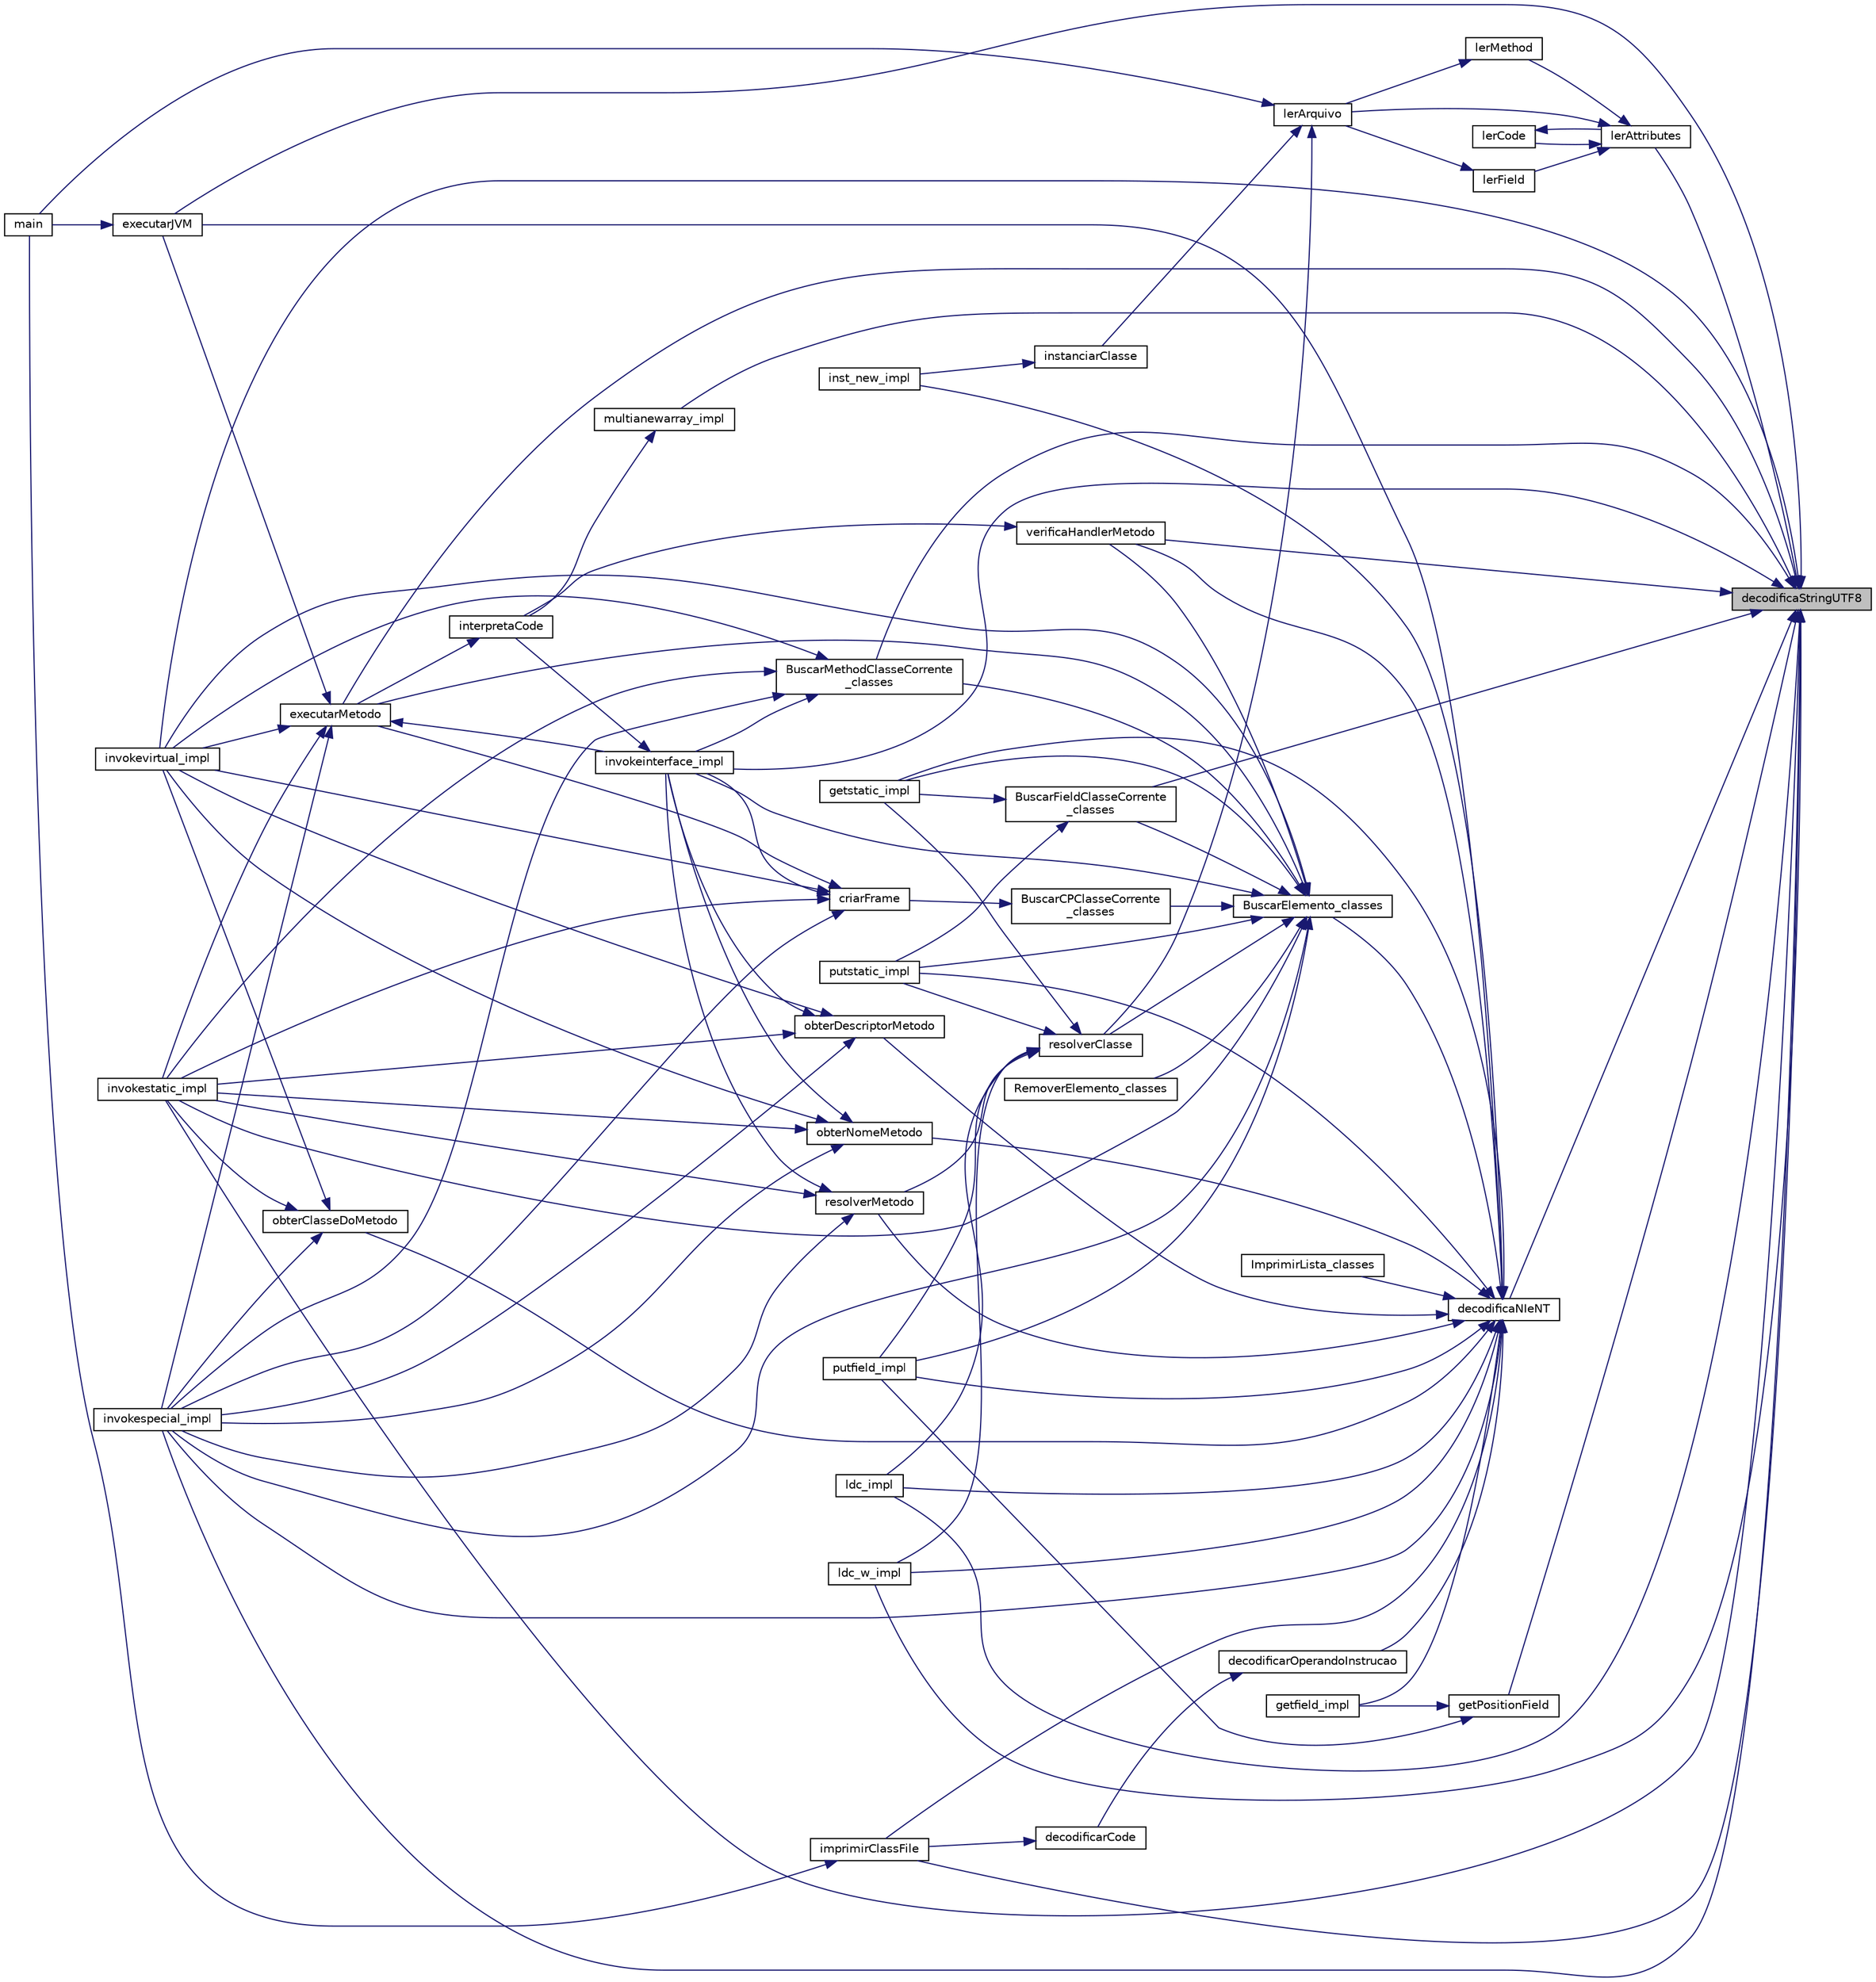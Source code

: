 digraph "decodificaStringUTF8"
{
 // LATEX_PDF_SIZE
  edge [fontname="Helvetica",fontsize="10",labelfontname="Helvetica",labelfontsize="10"];
  node [fontname="Helvetica",fontsize="10",shape=record];
  rankdir="RL";
  Node1 [label="decodificaStringUTF8",height=0.2,width=0.4,color="black", fillcolor="grey75", style="filled", fontcolor="black",tooltip="Função que retorna a string UTF8 da entrada da constant pool recebida como parâmetro."];
  Node1 -> Node2 [dir="back",color="midnightblue",fontsize="10",style="solid",fontname="Helvetica"];
  Node2 [label="BuscarFieldClasseCorrente\l_classes",height=0.2,width=0.4,color="black", fillcolor="white", style="filled",URL="$lista_classes_8c.html#a1a5037dc0d9193d1493e08677b7aac25",tooltip=" "];
  Node2 -> Node3 [dir="back",color="midnightblue",fontsize="10",style="solid",fontname="Helvetica"];
  Node3 [label="getstatic_impl",height=0.2,width=0.4,color="black", fillcolor="white", style="filled",URL="$interpretador_8c.html#aab8bb241f38d5254b4eb6a8d098bebfb",tooltip="Instrução para obter um field estático de uma classe."];
  Node2 -> Node4 [dir="back",color="midnightblue",fontsize="10",style="solid",fontname="Helvetica"];
  Node4 [label="putstatic_impl",height=0.2,width=0.4,color="black", fillcolor="white", style="filled",URL="$interpretador_8c.html#a81bc4af9e545ed38b0a62650bf2ead42",tooltip="Instrução para setar um field estático em uma classe."];
  Node1 -> Node5 [dir="back",color="midnightblue",fontsize="10",style="solid",fontname="Helvetica"];
  Node5 [label="BuscarMethodClasseCorrente\l_classes",height=0.2,width=0.4,color="black", fillcolor="white", style="filled",URL="$lista_classes_8c.html#a1991cf6b22de84411d584a69a53b89f2",tooltip=" "];
  Node5 -> Node6 [dir="back",color="midnightblue",fontsize="10",style="solid",fontname="Helvetica"];
  Node6 [label="invokeinterface_impl",height=0.2,width=0.4,color="black", fillcolor="white", style="filled",URL="$interpretador_8c.html#a35957a03e4492547d2e84aba71d83613",tooltip="Instrução para invocar um método de interface."];
  Node6 -> Node7 [dir="back",color="midnightblue",fontsize="10",style="solid",fontname="Helvetica"];
  Node7 [label="interpretaCode",height=0.2,width=0.4,color="black", fillcolor="white", style="filled",URL="$jvm_8c.html#a287ab0660848624139fcb0bafbdf4a58",tooltip="Funcao para interpretar as instrucoes do codigo de um metodo."];
  Node7 -> Node8 [dir="back",color="midnightblue",fontsize="10",style="solid",fontname="Helvetica"];
  Node8 [label="executarMetodo",height=0.2,width=0.4,color="black", fillcolor="white", style="filled",URL="$jvm_8c.html#a7597ae8a141cbaf8e5798ae021bf2d09",tooltip="Funcao para executar o codigo de um metodo."];
  Node8 -> Node9 [dir="back",color="midnightblue",fontsize="10",style="solid",fontname="Helvetica"];
  Node9 [label="executarJVM",height=0.2,width=0.4,color="black", fillcolor="white", style="filled",URL="$jvm_8c.html#a713d35f536711d10380226694fa8721b",tooltip="Funcao que inicia a interpretacao do arquivo .class."];
  Node9 -> Node10 [dir="back",color="midnightblue",fontsize="10",style="solid",fontname="Helvetica"];
  Node10 [label="main",height=0.2,width=0.4,color="black", fillcolor="white", style="filled",URL="$main_8c.html#abf9e6b7e6f15df4b525a2e7705ba3089",tooltip="Função main do programa."];
  Node8 -> Node6 [dir="back",color="midnightblue",fontsize="10",style="solid",fontname="Helvetica"];
  Node8 -> Node11 [dir="back",color="midnightblue",fontsize="10",style="solid",fontname="Helvetica"];
  Node11 [label="invokespecial_impl",height=0.2,width=0.4,color="black", fillcolor="white", style="filled",URL="$interpretador_8c.html#ac1f0ebb9e8dd948c2c9526f225e04f6f",tooltip="Instrução para invocar um método de instância."];
  Node8 -> Node12 [dir="back",color="midnightblue",fontsize="10",style="solid",fontname="Helvetica"];
  Node12 [label="invokestatic_impl",height=0.2,width=0.4,color="black", fillcolor="white", style="filled",URL="$interpretador_8c.html#ac62c789b89726a00edcab417648306be",tooltip="Instrução para invocar um método estático (método de classe)"];
  Node8 -> Node13 [dir="back",color="midnightblue",fontsize="10",style="solid",fontname="Helvetica"];
  Node13 [label="invokevirtual_impl",height=0.2,width=0.4,color="black", fillcolor="white", style="filled",URL="$interpretador_8c.html#a87210c88c859a1e732355a7ead1e2638",tooltip="Função para invocar um método de instância, geralmente utilizada para impressão em tela."];
  Node5 -> Node11 [dir="back",color="midnightblue",fontsize="10",style="solid",fontname="Helvetica"];
  Node5 -> Node12 [dir="back",color="midnightblue",fontsize="10",style="solid",fontname="Helvetica"];
  Node5 -> Node13 [dir="back",color="midnightblue",fontsize="10",style="solid",fontname="Helvetica"];
  Node1 -> Node14 [dir="back",color="midnightblue",fontsize="10",style="solid",fontname="Helvetica"];
  Node14 [label="decodificaNIeNT",height=0.2,width=0.4,color="black", fillcolor="white", style="filled",URL="$leitor_8c.html#a647bf2bd91c9d6741d5e82bad273acb0",tooltip="Função para decodificar uma entrada da Constant Pool."];
  Node14 -> Node15 [dir="back",color="midnightblue",fontsize="10",style="solid",fontname="Helvetica"];
  Node15 [label="BuscarElemento_classes",height=0.2,width=0.4,color="black", fillcolor="white", style="filled",URL="$lista_classes_8c.html#a687e56f2a089b97b91081490343e0fd6",tooltip=" "];
  Node15 -> Node16 [dir="back",color="midnightblue",fontsize="10",style="solid",fontname="Helvetica"];
  Node16 [label="BuscarCPClasseCorrente\l_classes",height=0.2,width=0.4,color="black", fillcolor="white", style="filled",URL="$lista_classes_8c.html#ad8560f0f4841666ef88a473369ce5c6f",tooltip=" "];
  Node16 -> Node17 [dir="back",color="midnightblue",fontsize="10",style="solid",fontname="Helvetica"];
  Node17 [label="criarFrame",height=0.2,width=0.4,color="black", fillcolor="white", style="filled",URL="$jvm_8c.html#a0d2b3c114cc85173078cc1d6700d2477",tooltip="Funcao para criar um frame com valores default."];
  Node17 -> Node8 [dir="back",color="midnightblue",fontsize="10",style="solid",fontname="Helvetica"];
  Node17 -> Node6 [dir="back",color="midnightblue",fontsize="10",style="solid",fontname="Helvetica"];
  Node17 -> Node11 [dir="back",color="midnightblue",fontsize="10",style="solid",fontname="Helvetica"];
  Node17 -> Node12 [dir="back",color="midnightblue",fontsize="10",style="solid",fontname="Helvetica"];
  Node17 -> Node13 [dir="back",color="midnightblue",fontsize="10",style="solid",fontname="Helvetica"];
  Node15 -> Node2 [dir="back",color="midnightblue",fontsize="10",style="solid",fontname="Helvetica"];
  Node15 -> Node5 [dir="back",color="midnightblue",fontsize="10",style="solid",fontname="Helvetica"];
  Node15 -> Node8 [dir="back",color="midnightblue",fontsize="10",style="solid",fontname="Helvetica"];
  Node15 -> Node3 [dir="back",color="midnightblue",fontsize="10",style="solid",fontname="Helvetica"];
  Node15 -> Node6 [dir="back",color="midnightblue",fontsize="10",style="solid",fontname="Helvetica"];
  Node15 -> Node11 [dir="back",color="midnightblue",fontsize="10",style="solid",fontname="Helvetica"];
  Node15 -> Node12 [dir="back",color="midnightblue",fontsize="10",style="solid",fontname="Helvetica"];
  Node15 -> Node13 [dir="back",color="midnightblue",fontsize="10",style="solid",fontname="Helvetica"];
  Node15 -> Node18 [dir="back",color="midnightblue",fontsize="10",style="solid",fontname="Helvetica"];
  Node18 [label="putfield_impl",height=0.2,width=0.4,color="black", fillcolor="white", style="filled",URL="$interpretador_8c.html#abfed0b8cbb029920687b563bcdc45637",tooltip="Instrução para setar um field em um objeto."];
  Node15 -> Node4 [dir="back",color="midnightblue",fontsize="10",style="solid",fontname="Helvetica"];
  Node15 -> Node19 [dir="back",color="midnightblue",fontsize="10",style="solid",fontname="Helvetica"];
  Node19 [label="RemoverElemento_classes",height=0.2,width=0.4,color="black", fillcolor="white", style="filled",URL="$lista_classes_8c.html#a2dd3c5e8b198cfefd60cb59c9715e25d",tooltip=" "];
  Node15 -> Node20 [dir="back",color="midnightblue",fontsize="10",style="solid",fontname="Helvetica"];
  Node20 [label="resolverClasse",height=0.2,width=0.4,color="black", fillcolor="white", style="filled",URL="$interpretador_8c.html#ab395271f10a32c752d8ef7e5ac7e1a1d",tooltip="Funcao para resolver (analisar e alocar) uma classe."];
  Node20 -> Node3 [dir="back",color="midnightblue",fontsize="10",style="solid",fontname="Helvetica"];
  Node20 -> Node21 [dir="back",color="midnightblue",fontsize="10",style="solid",fontname="Helvetica"];
  Node21 [label="ldc_impl",height=0.2,width=0.4,color="black", fillcolor="white", style="filled",URL="$interpretador_8c.html#a8fa4e527838bfe11ed60319f2229c608",tooltip="Faz o push de um valor presente na constant pool."];
  Node20 -> Node22 [dir="back",color="midnightblue",fontsize="10",style="solid",fontname="Helvetica"];
  Node22 [label="ldc_w_impl",height=0.2,width=0.4,color="black", fillcolor="white", style="filled",URL="$interpretador_8c.html#aa72cd615dc4d9ba8f911ea139673659a",tooltip="Faz o push de um valor presente na constant pool."];
  Node20 -> Node18 [dir="back",color="midnightblue",fontsize="10",style="solid",fontname="Helvetica"];
  Node20 -> Node4 [dir="back",color="midnightblue",fontsize="10",style="solid",fontname="Helvetica"];
  Node20 -> Node23 [dir="back",color="midnightblue",fontsize="10",style="solid",fontname="Helvetica"];
  Node23 [label="resolverMetodo",height=0.2,width=0.4,color="black", fillcolor="white", style="filled",URL="$interpretador_8c.html#a188a0af729b563a0a39acd34a31e2114",tooltip="Funcao para resolver (analisar e alocar) um metodo."];
  Node23 -> Node6 [dir="back",color="midnightblue",fontsize="10",style="solid",fontname="Helvetica"];
  Node23 -> Node11 [dir="back",color="midnightblue",fontsize="10",style="solid",fontname="Helvetica"];
  Node23 -> Node12 [dir="back",color="midnightblue",fontsize="10",style="solid",fontname="Helvetica"];
  Node15 -> Node24 [dir="back",color="midnightblue",fontsize="10",style="solid",fontname="Helvetica"];
  Node24 [label="verificaHandlerMetodo",height=0.2,width=0.4,color="black", fillcolor="white", style="filled",URL="$jvm_8c.html#a042997c5708162db884ddcaec55d5d3e",tooltip="Funcao para encontrar o PC do handler da excecao lancada na JVM."];
  Node24 -> Node7 [dir="back",color="midnightblue",fontsize="10",style="solid",fontname="Helvetica"];
  Node14 -> Node25 [dir="back",color="midnightblue",fontsize="10",style="solid",fontname="Helvetica"];
  Node25 [label="decodificarOperandoInstrucao",height=0.2,width=0.4,color="black", fillcolor="white", style="filled",URL="$leitor_8c.html#aeaa54f6e39aaf8b1e3fb761c97e2c7ea",tooltip="Função para decodificar os argumentos de uma instrução."];
  Node25 -> Node26 [dir="back",color="midnightblue",fontsize="10",style="solid",fontname="Helvetica"];
  Node26 [label="decodificarCode",height=0.2,width=0.4,color="black", fillcolor="white", style="filled",URL="$leitor_8c.html#a17c7bcbe9079ec699df46cfb4471660d",tooltip="Função para decodificar o atributo Code de um método."];
  Node26 -> Node27 [dir="back",color="midnightblue",fontsize="10",style="solid",fontname="Helvetica"];
  Node27 [label="imprimirClassFile",height=0.2,width=0.4,color="black", fillcolor="white", style="filled",URL="$leitor_8c.html#a08eb19cb2eaa414dc427e87098c7d84d",tooltip="Função para imprimir um arquivo .class lido."];
  Node27 -> Node10 [dir="back",color="midnightblue",fontsize="10",style="solid",fontname="Helvetica"];
  Node14 -> Node9 [dir="back",color="midnightblue",fontsize="10",style="solid",fontname="Helvetica"];
  Node14 -> Node28 [dir="back",color="midnightblue",fontsize="10",style="solid",fontname="Helvetica"];
  Node28 [label="getfield_impl",height=0.2,width=0.4,color="black", fillcolor="white", style="filled",URL="$interpretador_8c.html#a2b6a07c24ed0591525e7cc48b676b08c",tooltip="Instrução para obter o field de um objeto."];
  Node14 -> Node3 [dir="back",color="midnightblue",fontsize="10",style="solid",fontname="Helvetica"];
  Node14 -> Node27 [dir="back",color="midnightblue",fontsize="10",style="solid",fontname="Helvetica"];
  Node14 -> Node29 [dir="back",color="midnightblue",fontsize="10",style="solid",fontname="Helvetica"];
  Node29 [label="ImprimirLista_classes",height=0.2,width=0.4,color="black", fillcolor="white", style="filled",URL="$lista_classes_8c.html#af44c1a7cb1296095d478b904e9f6a635",tooltip=" "];
  Node14 -> Node30 [dir="back",color="midnightblue",fontsize="10",style="solid",fontname="Helvetica"];
  Node30 [label="inst_new_impl",height=0.2,width=0.4,color="black", fillcolor="white", style="filled",URL="$interpretador_8c.html#af53dda1fb156ef04b805522fde9764ba",tooltip="Instrução para criar um novo objeto."];
  Node14 -> Node11 [dir="back",color="midnightblue",fontsize="10",style="solid",fontname="Helvetica"];
  Node14 -> Node21 [dir="back",color="midnightblue",fontsize="10",style="solid",fontname="Helvetica"];
  Node14 -> Node22 [dir="back",color="midnightblue",fontsize="10",style="solid",fontname="Helvetica"];
  Node14 -> Node31 [dir="back",color="midnightblue",fontsize="10",style="solid",fontname="Helvetica"];
  Node31 [label="obterClasseDoMetodo",height=0.2,width=0.4,color="black", fillcolor="white", style="filled",URL="$interpretador_8c.html#a32f0eba0c95723ec9d20489ca90a3e10",tooltip="Funcao para obter a classe executante de um metodo."];
  Node31 -> Node11 [dir="back",color="midnightblue",fontsize="10",style="solid",fontname="Helvetica"];
  Node31 -> Node12 [dir="back",color="midnightblue",fontsize="10",style="solid",fontname="Helvetica"];
  Node31 -> Node13 [dir="back",color="midnightblue",fontsize="10",style="solid",fontname="Helvetica"];
  Node14 -> Node32 [dir="back",color="midnightblue",fontsize="10",style="solid",fontname="Helvetica"];
  Node32 [label="obterDescriptorMetodo",height=0.2,width=0.4,color="black", fillcolor="white", style="filled",URL="$interpretador_8c.html#a398207236c5835465bd3d564ce5588b0",tooltip="Funcao para obter o descriptor de um metodo."];
  Node32 -> Node6 [dir="back",color="midnightblue",fontsize="10",style="solid",fontname="Helvetica"];
  Node32 -> Node11 [dir="back",color="midnightblue",fontsize="10",style="solid",fontname="Helvetica"];
  Node32 -> Node12 [dir="back",color="midnightblue",fontsize="10",style="solid",fontname="Helvetica"];
  Node32 -> Node13 [dir="back",color="midnightblue",fontsize="10",style="solid",fontname="Helvetica"];
  Node14 -> Node33 [dir="back",color="midnightblue",fontsize="10",style="solid",fontname="Helvetica"];
  Node33 [label="obterNomeMetodo",height=0.2,width=0.4,color="black", fillcolor="white", style="filled",URL="$interpretador_8c.html#af013602449ff054769e4cc5a50197146",tooltip="Funcao para obter o nome de um metodo na pool de constantes."];
  Node33 -> Node6 [dir="back",color="midnightblue",fontsize="10",style="solid",fontname="Helvetica"];
  Node33 -> Node11 [dir="back",color="midnightblue",fontsize="10",style="solid",fontname="Helvetica"];
  Node33 -> Node12 [dir="back",color="midnightblue",fontsize="10",style="solid",fontname="Helvetica"];
  Node33 -> Node13 [dir="back",color="midnightblue",fontsize="10",style="solid",fontname="Helvetica"];
  Node14 -> Node18 [dir="back",color="midnightblue",fontsize="10",style="solid",fontname="Helvetica"];
  Node14 -> Node4 [dir="back",color="midnightblue",fontsize="10",style="solid",fontname="Helvetica"];
  Node14 -> Node23 [dir="back",color="midnightblue",fontsize="10",style="solid",fontname="Helvetica"];
  Node14 -> Node24 [dir="back",color="midnightblue",fontsize="10",style="solid",fontname="Helvetica"];
  Node1 -> Node9 [dir="back",color="midnightblue",fontsize="10",style="solid",fontname="Helvetica"];
  Node1 -> Node8 [dir="back",color="midnightblue",fontsize="10",style="solid",fontname="Helvetica"];
  Node1 -> Node34 [dir="back",color="midnightblue",fontsize="10",style="solid",fontname="Helvetica"];
  Node34 [label="getPositionField",height=0.2,width=0.4,color="black", fillcolor="white", style="filled",URL="$interpretador_8c.html#a5a4ffd2dc3291b09f0eba004b3989726",tooltip="Função para obter a posição do field no array de dados de instância."];
  Node34 -> Node28 [dir="back",color="midnightblue",fontsize="10",style="solid",fontname="Helvetica"];
  Node34 -> Node18 [dir="back",color="midnightblue",fontsize="10",style="solid",fontname="Helvetica"];
  Node1 -> Node27 [dir="back",color="midnightblue",fontsize="10",style="solid",fontname="Helvetica"];
  Node1 -> Node6 [dir="back",color="midnightblue",fontsize="10",style="solid",fontname="Helvetica"];
  Node1 -> Node11 [dir="back",color="midnightblue",fontsize="10",style="solid",fontname="Helvetica"];
  Node1 -> Node12 [dir="back",color="midnightblue",fontsize="10",style="solid",fontname="Helvetica"];
  Node1 -> Node13 [dir="back",color="midnightblue",fontsize="10",style="solid",fontname="Helvetica"];
  Node1 -> Node21 [dir="back",color="midnightblue",fontsize="10",style="solid",fontname="Helvetica"];
  Node1 -> Node22 [dir="back",color="midnightblue",fontsize="10",style="solid",fontname="Helvetica"];
  Node1 -> Node35 [dir="back",color="midnightblue",fontsize="10",style="solid",fontname="Helvetica"];
  Node35 [label="lerAttributes",height=0.2,width=0.4,color="black", fillcolor="white", style="filled",URL="$leitor_8c.html#aea2396a36307e65b0cdd8683d8b98f5c",tooltip="Função para ler a estrutura attribute info de um arquivo."];
  Node35 -> Node36 [dir="back",color="midnightblue",fontsize="10",style="solid",fontname="Helvetica"];
  Node36 [label="lerArquivo",height=0.2,width=0.4,color="black", fillcolor="white", style="filled",URL="$leitor_8c.html#ad5f6052224a94da47995c840ad94450b",tooltip="Função para ler um arquivo .class."];
  Node36 -> Node37 [dir="back",color="midnightblue",fontsize="10",style="solid",fontname="Helvetica"];
  Node37 [label="instanciarClasse",height=0.2,width=0.4,color="black", fillcolor="white", style="filled",URL="$interpretador_8c.html#aaca4ce4a3b0ff56f8e99e43c90ec310d",tooltip="Função para instanciar um novo objeto."];
  Node37 -> Node30 [dir="back",color="midnightblue",fontsize="10",style="solid",fontname="Helvetica"];
  Node36 -> Node10 [dir="back",color="midnightblue",fontsize="10",style="solid",fontname="Helvetica"];
  Node36 -> Node20 [dir="back",color="midnightblue",fontsize="10",style="solid",fontname="Helvetica"];
  Node35 -> Node38 [dir="back",color="midnightblue",fontsize="10",style="solid",fontname="Helvetica"];
  Node38 [label="lerCode",height=0.2,width=0.4,color="black", fillcolor="white", style="filled",URL="$leitor_8c.html#a21989ab0fd0e89d2d89c6d89fb724147",tooltip="Função para ler o atributo Code de um método."];
  Node38 -> Node35 [dir="back",color="midnightblue",fontsize="10",style="solid",fontname="Helvetica"];
  Node35 -> Node39 [dir="back",color="midnightblue",fontsize="10",style="solid",fontname="Helvetica"];
  Node39 [label="lerField",height=0.2,width=0.4,color="black", fillcolor="white", style="filled",URL="$leitor_8c.html#a4793c230d93f4ebc62e578370167ca62",tooltip="Função para ler os fields do arquivo .class."];
  Node39 -> Node36 [dir="back",color="midnightblue",fontsize="10",style="solid",fontname="Helvetica"];
  Node35 -> Node40 [dir="back",color="midnightblue",fontsize="10",style="solid",fontname="Helvetica"];
  Node40 [label="lerMethod",height=0.2,width=0.4,color="black", fillcolor="white", style="filled",URL="$leitor_8c.html#a4fef11db37eccd2708dc31003cebfb8b",tooltip="Função que lê os métodos de uma classe."];
  Node40 -> Node36 [dir="back",color="midnightblue",fontsize="10",style="solid",fontname="Helvetica"];
  Node1 -> Node41 [dir="back",color="midnightblue",fontsize="10",style="solid",fontname="Helvetica"];
  Node41 [label="multianewarray_impl",height=0.2,width=0.4,color="black", fillcolor="white", style="filled",URL="$interpretador_8c.html#a478cae9b4e76cac306adc32b2b129504",tooltip="Instrução que irá criar um array multidimensional."];
  Node41 -> Node7 [dir="back",color="midnightblue",fontsize="10",style="solid",fontname="Helvetica"];
  Node1 -> Node24 [dir="back",color="midnightblue",fontsize="10",style="solid",fontname="Helvetica"];
}
